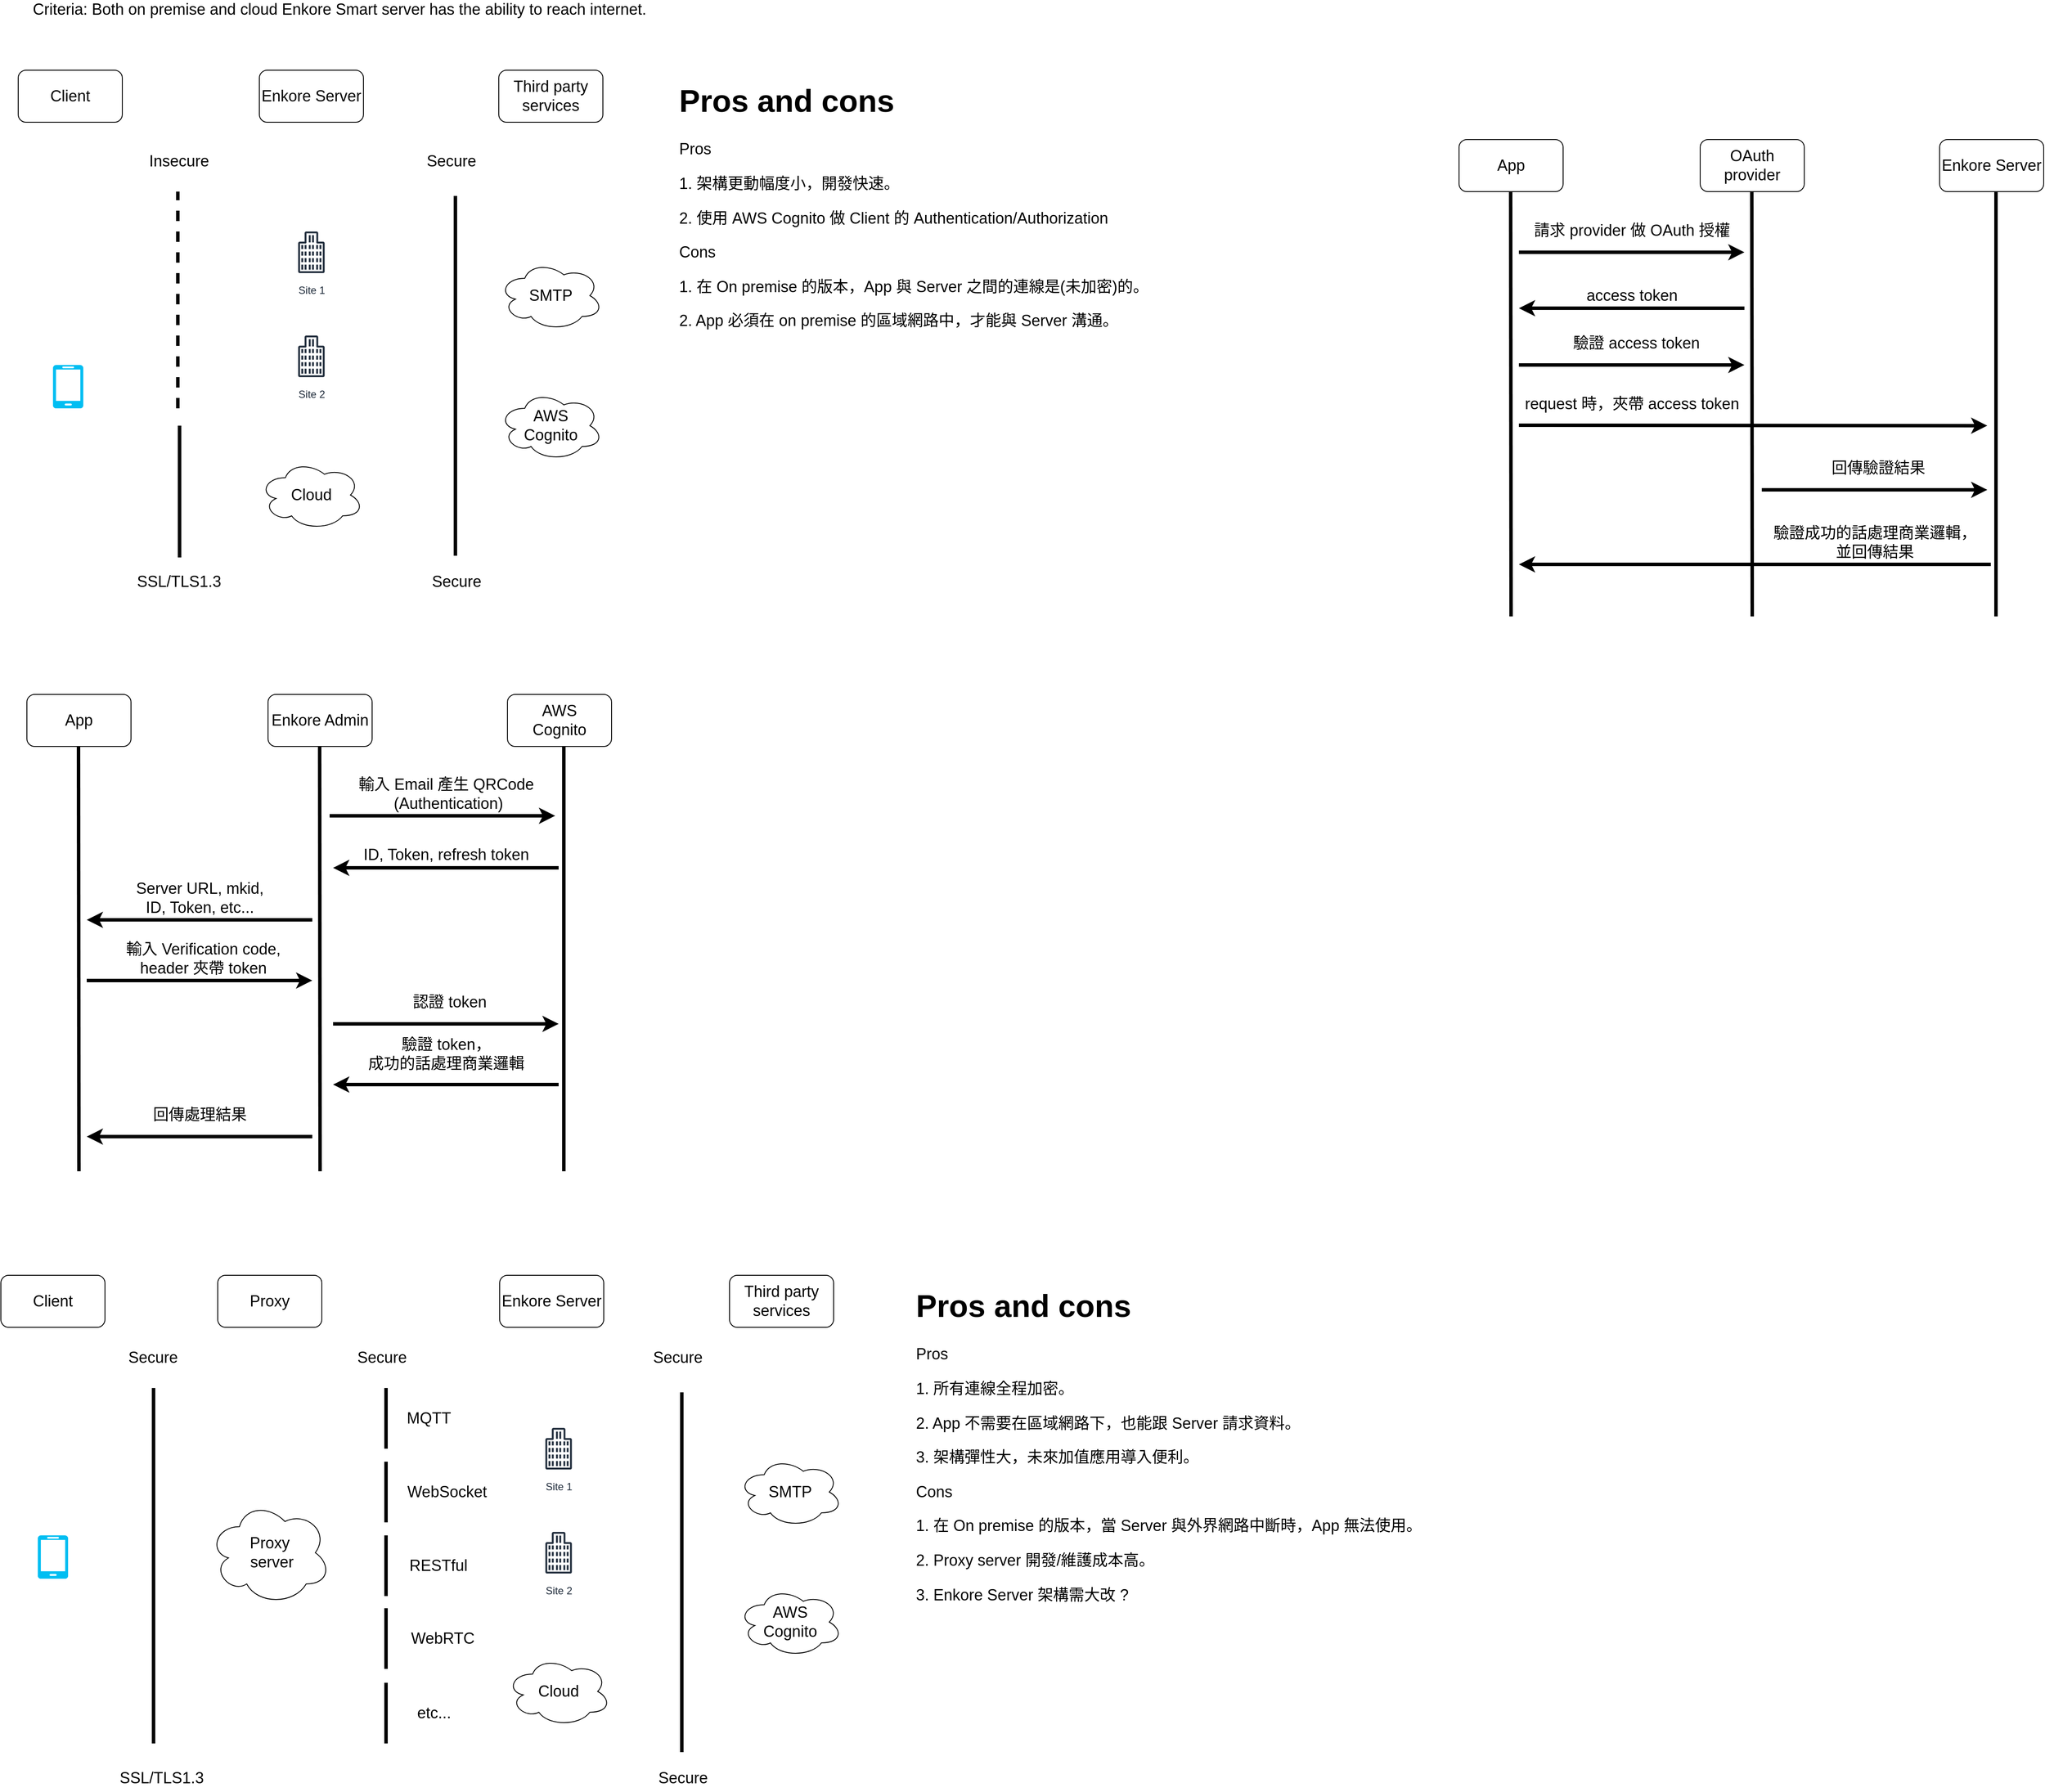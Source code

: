 <mxfile version="15.8.6" type="github">
  <diagram id="zAV_eZDouLZWu_ihv0Mf" name="Page-1">
    <mxGraphModel dx="1426" dy="685" grid="1" gridSize="10" guides="1" tooltips="1" connect="1" arrows="1" fold="1" page="1" pageScale="1" pageWidth="827" pageHeight="1169" math="0" shadow="0">
      <root>
        <mxCell id="0" />
        <mxCell id="1" parent="0" />
        <mxCell id="PgV6RyHVGMir6iEWmVkU-1" value="&lt;font style=&quot;font-size: 18px&quot;&gt;Criteria: Both on premise and cloud Enkore Smart server has the ability to reach internet.&lt;/font&gt;" style="text;html=1;align=center;verticalAlign=middle;resizable=0;points=[];autosize=1;strokeColor=none;fillColor=none;" parent="1" vertex="1">
          <mxGeometry x="80" y="40" width="720" height="20" as="geometry" />
        </mxCell>
        <mxCell id="PgV6RyHVGMir6iEWmVkU-3" value="" style="verticalLabelPosition=bottom;html=1;verticalAlign=top;align=center;strokeColor=none;fillColor=#00BEF2;shape=mxgraph.azure.mobile;pointerEvents=1;fontSize=18;" parent="1" vertex="1">
          <mxGeometry x="110" y="460" width="35" height="50" as="geometry" />
        </mxCell>
        <mxCell id="PgV6RyHVGMir6iEWmVkU-5" value="Site 1&lt;br&gt;" style="sketch=0;outlineConnect=0;fontColor=#232F3E;gradientColor=none;strokeColor=#232F3E;fillColor=#ffffff;dashed=0;verticalLabelPosition=bottom;verticalAlign=top;align=center;html=1;fontSize=12;fontStyle=0;aspect=fixed;shape=mxgraph.aws4.resourceIcon;resIcon=mxgraph.aws4.office_building;" parent="1" vertex="1">
          <mxGeometry x="378" y="300" width="60" height="60" as="geometry" />
        </mxCell>
        <mxCell id="PgV6RyHVGMir6iEWmVkU-6" value="Site 2" style="sketch=0;outlineConnect=0;fontColor=#232F3E;gradientColor=none;strokeColor=#232F3E;fillColor=#ffffff;dashed=0;verticalLabelPosition=bottom;verticalAlign=top;align=center;html=1;fontSize=12;fontStyle=0;aspect=fixed;shape=mxgraph.aws4.resourceIcon;resIcon=mxgraph.aws4.office_building;" parent="1" vertex="1">
          <mxGeometry x="378" y="420" width="60" height="60" as="geometry" />
        </mxCell>
        <mxCell id="PgV6RyHVGMir6iEWmVkU-9" value="Cloud" style="ellipse;shape=cloud;whiteSpace=wrap;html=1;fontSize=18;" parent="1" vertex="1">
          <mxGeometry x="348" y="570" width="120" height="80" as="geometry" />
        </mxCell>
        <mxCell id="PgV6RyHVGMir6iEWmVkU-10" value="SMTP" style="ellipse;shape=cloud;whiteSpace=wrap;html=1;fontSize=18;" parent="1" vertex="1">
          <mxGeometry x="624" y="340" width="120" height="80" as="geometry" />
        </mxCell>
        <mxCell id="PgV6RyHVGMir6iEWmVkU-11" value="AWS&lt;br&gt;Cognito" style="ellipse;shape=cloud;whiteSpace=wrap;html=1;fontSize=18;" parent="1" vertex="1">
          <mxGeometry x="624" y="490" width="120" height="80" as="geometry" />
        </mxCell>
        <mxCell id="PgV6RyHVGMir6iEWmVkU-12" value="" style="endArrow=none;dashed=1;html=1;rounded=0;fontSize=18;strokeWidth=4;" parent="1" edge="1">
          <mxGeometry width="50" height="50" relative="1" as="geometry">
            <mxPoint x="254" y="510" as="sourcePoint" />
            <mxPoint x="254" y="260" as="targetPoint" />
          </mxGeometry>
        </mxCell>
        <mxCell id="PgV6RyHVGMir6iEWmVkU-13" value="" style="endArrow=none;html=1;rounded=0;fontSize=18;strokeWidth=4;" parent="1" edge="1">
          <mxGeometry width="50" height="50" relative="1" as="geometry">
            <mxPoint x="574" y="680" as="sourcePoint" />
            <mxPoint x="574" y="265" as="targetPoint" />
          </mxGeometry>
        </mxCell>
        <mxCell id="PgV6RyHVGMir6iEWmVkU-22" value="" style="endArrow=none;html=1;rounded=0;fontSize=18;strokeWidth=4;" parent="1" edge="1">
          <mxGeometry width="50" height="50" relative="1" as="geometry">
            <mxPoint x="226" y="2050" as="sourcePoint" />
            <mxPoint x="226" y="1640" as="targetPoint" />
            <Array as="points">
              <mxPoint x="226" y="1742" />
            </Array>
          </mxGeometry>
        </mxCell>
        <mxCell id="PgV6RyHVGMir6iEWmVkU-23" value="SSL/TLS1.3" style="text;html=1;align=center;verticalAlign=middle;resizable=0;points=[];autosize=1;strokeColor=none;fillColor=none;fontSize=18;" parent="1" vertex="1">
          <mxGeometry x="180" y="2075" width="110" height="30" as="geometry" />
        </mxCell>
        <mxCell id="PgV6RyHVGMir6iEWmVkU-24" value="Insecure" style="text;html=1;align=center;verticalAlign=middle;resizable=0;points=[];autosize=1;strokeColor=none;fillColor=none;fontSize=18;" parent="1" vertex="1">
          <mxGeometry x="215" y="210" width="80" height="30" as="geometry" />
        </mxCell>
        <mxCell id="PgV6RyHVGMir6iEWmVkU-25" value="Secure" style="text;html=1;align=center;verticalAlign=middle;resizable=0;points=[];autosize=1;strokeColor=none;fillColor=none;fontSize=18;" parent="1" vertex="1">
          <mxGeometry x="534" y="210" width="70" height="30" as="geometry" />
        </mxCell>
        <mxCell id="PgV6RyHVGMir6iEWmVkU-26" value="Secure" style="text;html=1;align=center;verticalAlign=middle;resizable=0;points=[];autosize=1;strokeColor=none;fillColor=none;fontSize=18;" parent="1" vertex="1">
          <mxGeometry x="540" y="695" width="70" height="30" as="geometry" />
        </mxCell>
        <mxCell id="PgV6RyHVGMir6iEWmVkU-28" value="Client" style="rounded=1;whiteSpace=wrap;html=1;fontSize=18;" parent="1" vertex="1">
          <mxGeometry x="70" y="120" width="120" height="60" as="geometry" />
        </mxCell>
        <mxCell id="PgV6RyHVGMir6iEWmVkU-29" value="Enkore Server" style="rounded=1;whiteSpace=wrap;html=1;fontSize=18;" parent="1" vertex="1">
          <mxGeometry x="348" y="120" width="120" height="60" as="geometry" />
        </mxCell>
        <mxCell id="PgV6RyHVGMir6iEWmVkU-30" value="Third party services" style="rounded=1;whiteSpace=wrap;html=1;fontSize=18;" parent="1" vertex="1">
          <mxGeometry x="624" y="120" width="120" height="60" as="geometry" />
        </mxCell>
        <mxCell id="PgV6RyHVGMir6iEWmVkU-31" value="Client" style="rounded=1;whiteSpace=wrap;html=1;fontSize=18;" parent="1" vertex="1">
          <mxGeometry x="50" y="1510" width="120" height="60" as="geometry" />
        </mxCell>
        <mxCell id="PgV6RyHVGMir6iEWmVkU-32" value="Enkore Server" style="rounded=1;whiteSpace=wrap;html=1;fontSize=18;" parent="1" vertex="1">
          <mxGeometry x="625" y="1510" width="120" height="60" as="geometry" />
        </mxCell>
        <mxCell id="PgV6RyHVGMir6iEWmVkU-33" value="Third party services" style="rounded=1;whiteSpace=wrap;html=1;fontSize=18;" parent="1" vertex="1">
          <mxGeometry x="890" y="1510" width="120" height="60" as="geometry" />
        </mxCell>
        <mxCell id="PgV6RyHVGMir6iEWmVkU-34" value="Proxy" style="rounded=1;whiteSpace=wrap;html=1;fontSize=18;" parent="1" vertex="1">
          <mxGeometry x="300" y="1510" width="120" height="60" as="geometry" />
        </mxCell>
        <mxCell id="PgV6RyHVGMir6iEWmVkU-35" value="" style="endArrow=none;html=1;rounded=0;fontSize=18;strokeWidth=4;" parent="1" edge="1">
          <mxGeometry width="50" height="50" relative="1" as="geometry">
            <mxPoint x="835" y="2060" as="sourcePoint" />
            <mxPoint x="835" y="1645" as="targetPoint" />
          </mxGeometry>
        </mxCell>
        <mxCell id="PgV6RyHVGMir6iEWmVkU-36" value="Secure" style="text;html=1;align=center;verticalAlign=middle;resizable=0;points=[];autosize=1;strokeColor=none;fillColor=none;fontSize=18;" parent="1" vertex="1">
          <mxGeometry x="795" y="1590" width="70" height="30" as="geometry" />
        </mxCell>
        <mxCell id="PgV6RyHVGMir6iEWmVkU-37" value="Secure" style="text;html=1;align=center;verticalAlign=middle;resizable=0;points=[];autosize=1;strokeColor=none;fillColor=none;fontSize=18;" parent="1" vertex="1">
          <mxGeometry x="801" y="2075" width="70" height="30" as="geometry" />
        </mxCell>
        <mxCell id="PgV6RyHVGMir6iEWmVkU-38" value="" style="endArrow=none;html=1;rounded=0;fontSize=18;strokeWidth=4;" parent="1" edge="1">
          <mxGeometry width="50" height="50" relative="1" as="geometry">
            <mxPoint x="256" y="682" as="sourcePoint" />
            <mxPoint x="256" y="530" as="targetPoint" />
            <Array as="points">
              <mxPoint x="256" y="632" />
            </Array>
          </mxGeometry>
        </mxCell>
        <mxCell id="PgV6RyHVGMir6iEWmVkU-39" value="SSL/TLS1.3" style="text;html=1;align=center;verticalAlign=middle;resizable=0;points=[];autosize=1;strokeColor=none;fillColor=none;fontSize=18;" parent="1" vertex="1">
          <mxGeometry x="200" y="695" width="110" height="30" as="geometry" />
        </mxCell>
        <mxCell id="PgV6RyHVGMir6iEWmVkU-40" value="Site 1&lt;br&gt;" style="sketch=0;outlineConnect=0;fontColor=#232F3E;gradientColor=none;strokeColor=#232F3E;fillColor=#ffffff;dashed=0;verticalLabelPosition=bottom;verticalAlign=top;align=center;html=1;fontSize=12;fontStyle=0;aspect=fixed;shape=mxgraph.aws4.resourceIcon;resIcon=mxgraph.aws4.office_building;" parent="1" vertex="1">
          <mxGeometry x="663" y="1680" width="60" height="60" as="geometry" />
        </mxCell>
        <mxCell id="PgV6RyHVGMir6iEWmVkU-41" value="Site 2" style="sketch=0;outlineConnect=0;fontColor=#232F3E;gradientColor=none;strokeColor=#232F3E;fillColor=#ffffff;dashed=0;verticalLabelPosition=bottom;verticalAlign=top;align=center;html=1;fontSize=12;fontStyle=0;aspect=fixed;shape=mxgraph.aws4.resourceIcon;resIcon=mxgraph.aws4.office_building;" parent="1" vertex="1">
          <mxGeometry x="663" y="1800" width="60" height="60" as="geometry" />
        </mxCell>
        <mxCell id="PgV6RyHVGMir6iEWmVkU-42" value="Cloud" style="ellipse;shape=cloud;whiteSpace=wrap;html=1;fontSize=18;" parent="1" vertex="1">
          <mxGeometry x="633" y="1950" width="120" height="80" as="geometry" />
        </mxCell>
        <mxCell id="PgV6RyHVGMir6iEWmVkU-43" value="SMTP" style="ellipse;shape=cloud;whiteSpace=wrap;html=1;fontSize=18;" parent="1" vertex="1">
          <mxGeometry x="900" y="1720" width="120" height="80" as="geometry" />
        </mxCell>
        <mxCell id="PgV6RyHVGMir6iEWmVkU-44" value="AWS&lt;br&gt;Cognito" style="ellipse;shape=cloud;whiteSpace=wrap;html=1;fontSize=18;" parent="1" vertex="1">
          <mxGeometry x="900" y="1870" width="120" height="80" as="geometry" />
        </mxCell>
        <mxCell id="PgV6RyHVGMir6iEWmVkU-45" value="Secure" style="text;html=1;align=center;verticalAlign=middle;resizable=0;points=[];autosize=1;strokeColor=none;fillColor=none;fontSize=18;" parent="1" vertex="1">
          <mxGeometry x="190" y="1590" width="70" height="30" as="geometry" />
        </mxCell>
        <mxCell id="PgV6RyHVGMir6iEWmVkU-46" value="" style="verticalLabelPosition=bottom;html=1;verticalAlign=top;align=center;strokeColor=none;fillColor=#00BEF2;shape=mxgraph.azure.mobile;pointerEvents=1;fontSize=18;" parent="1" vertex="1">
          <mxGeometry x="92.5" y="1810" width="35" height="50" as="geometry" />
        </mxCell>
        <mxCell id="PgV6RyHVGMir6iEWmVkU-47" value="Proxy&lt;br&gt;&amp;nbsp;server" style="ellipse;shape=cloud;whiteSpace=wrap;html=1;fontSize=18;" parent="1" vertex="1">
          <mxGeometry x="290" y="1770" width="140" height="120" as="geometry" />
        </mxCell>
        <mxCell id="PgV6RyHVGMir6iEWmVkU-48" value="&lt;h1&gt;Pros and cons&lt;/h1&gt;&lt;p&gt;Pros&lt;/p&gt;&lt;p&gt;1. 架構更動幅度小，開發快速。&lt;/p&gt;&lt;p&gt;2. 使用 AWS Cognito 做 Client 的 Authentication/Authorization&lt;/p&gt;&lt;p&gt;Cons&lt;/p&gt;&lt;p&gt;1. 在 On premise 的版本，App 與 Server 之間的連線是(未加密)的。&lt;/p&gt;&lt;p&gt;2. App 必須在 on premise 的區域網路中，才能與 Server 溝通。&lt;/p&gt;" style="text;html=1;strokeColor=none;fillColor=none;spacing=5;spacingTop=-20;whiteSpace=wrap;overflow=hidden;rounded=0;fontSize=18;" parent="1" vertex="1">
          <mxGeometry x="827" y="120" width="563" height="440" as="geometry" />
        </mxCell>
        <mxCell id="PgV6RyHVGMir6iEWmVkU-49" value="&lt;h1&gt;Pros and cons&lt;/h1&gt;&lt;p&gt;Pros&lt;/p&gt;&lt;p&gt;1. 所有連線全程加密。&lt;/p&gt;&lt;p&gt;2. App 不需要在區域網路下，也能跟 Server 請求資料。&lt;/p&gt;&lt;p&gt;3. 架構彈性大，未來加值應用導入便利。&lt;/p&gt;&lt;p&gt;Cons&lt;/p&gt;&lt;p&gt;1. 在 On premise 的版本，當 Server 與外界網路中斷時，App 無法使用。&lt;/p&gt;&lt;p&gt;2. Proxy server 開發/維護成本高。&lt;/p&gt;&lt;p&gt;3. Enkore Server 架構需大改 ?&lt;/p&gt;" style="text;html=1;strokeColor=none;fillColor=none;spacing=5;spacingTop=-20;whiteSpace=wrap;overflow=hidden;rounded=0;fontSize=18;" parent="1" vertex="1">
          <mxGeometry x="1100" y="1510" width="620" height="440" as="geometry" />
        </mxCell>
        <mxCell id="PgV6RyHVGMir6iEWmVkU-50" value="" style="endArrow=none;html=1;rounded=0;fontSize=18;strokeWidth=4;" parent="1" edge="1">
          <mxGeometry width="50" height="50" relative="1" as="geometry">
            <mxPoint x="494" y="1710" as="sourcePoint" />
            <mxPoint x="494" y="1640" as="targetPoint" />
            <Array as="points">
              <mxPoint x="494" y="1680" />
            </Array>
          </mxGeometry>
        </mxCell>
        <mxCell id="PgV6RyHVGMir6iEWmVkU-51" value="" style="endArrow=none;html=1;rounded=0;fontSize=18;strokeWidth=4;" parent="1" edge="1">
          <mxGeometry width="50" height="50" relative="1" as="geometry">
            <mxPoint x="494" y="1795" as="sourcePoint" />
            <mxPoint x="494" y="1725" as="targetPoint" />
            <Array as="points">
              <mxPoint x="494" y="1765" />
            </Array>
          </mxGeometry>
        </mxCell>
        <mxCell id="PgV6RyHVGMir6iEWmVkU-52" value="Secure" style="text;html=1;align=center;verticalAlign=middle;resizable=0;points=[];autosize=1;strokeColor=none;fillColor=none;fontSize=18;" parent="1" vertex="1">
          <mxGeometry x="454" y="1590" width="70" height="30" as="geometry" />
        </mxCell>
        <mxCell id="PgV6RyHVGMir6iEWmVkU-53" value="MQTT" style="text;html=1;align=center;verticalAlign=middle;resizable=0;points=[];autosize=1;strokeColor=none;fillColor=none;fontSize=18;" parent="1" vertex="1">
          <mxGeometry x="508" y="1660" width="70" height="30" as="geometry" />
        </mxCell>
        <mxCell id="PgV6RyHVGMir6iEWmVkU-54" value="WebSocket" style="text;html=1;align=center;verticalAlign=middle;resizable=0;points=[];autosize=1;strokeColor=none;fillColor=none;fontSize=18;" parent="1" vertex="1">
          <mxGeometry x="509" y="1745" width="110" height="30" as="geometry" />
        </mxCell>
        <mxCell id="PgV6RyHVGMir6iEWmVkU-55" value="" style="endArrow=none;html=1;rounded=0;fontSize=18;strokeWidth=4;" parent="1" edge="1">
          <mxGeometry width="50" height="50" relative="1" as="geometry">
            <mxPoint x="494" y="1880" as="sourcePoint" />
            <mxPoint x="494" y="1810" as="targetPoint" />
            <Array as="points">
              <mxPoint x="494" y="1850" />
            </Array>
          </mxGeometry>
        </mxCell>
        <mxCell id="PgV6RyHVGMir6iEWmVkU-56" value="" style="endArrow=none;html=1;rounded=0;fontSize=18;strokeWidth=4;" parent="1" edge="1">
          <mxGeometry width="50" height="50" relative="1" as="geometry">
            <mxPoint x="494" y="1964" as="sourcePoint" />
            <mxPoint x="494" y="1894" as="targetPoint" />
            <Array as="points">
              <mxPoint x="494" y="1934" />
            </Array>
          </mxGeometry>
        </mxCell>
        <mxCell id="PgV6RyHVGMir6iEWmVkU-57" value="RESTful" style="text;html=1;align=center;verticalAlign=middle;resizable=0;points=[];autosize=1;strokeColor=none;fillColor=none;fontSize=18;" parent="1" vertex="1">
          <mxGeometry x="514" y="1830" width="80" height="30" as="geometry" />
        </mxCell>
        <mxCell id="PgV6RyHVGMir6iEWmVkU-58" value="WebRTC" style="text;html=1;align=center;verticalAlign=middle;resizable=0;points=[];autosize=1;strokeColor=none;fillColor=none;fontSize=18;" parent="1" vertex="1">
          <mxGeometry x="514" y="1914" width="90" height="30" as="geometry" />
        </mxCell>
        <mxCell id="PgV6RyHVGMir6iEWmVkU-59" value="" style="endArrow=none;html=1;rounded=0;fontSize=18;strokeWidth=4;" parent="1" edge="1">
          <mxGeometry width="50" height="50" relative="1" as="geometry">
            <mxPoint x="494" y="2050" as="sourcePoint" />
            <mxPoint x="494" y="1980" as="targetPoint" />
            <Array as="points">
              <mxPoint x="494" y="2020" />
            </Array>
          </mxGeometry>
        </mxCell>
        <mxCell id="PgV6RyHVGMir6iEWmVkU-60" value="etc..." style="text;html=1;align=center;verticalAlign=middle;resizable=0;points=[];autosize=1;strokeColor=none;fillColor=none;fontSize=18;" parent="1" vertex="1">
          <mxGeometry x="524" y="2000" width="50" height="30" as="geometry" />
        </mxCell>
        <mxCell id="PgV6RyHVGMir6iEWmVkU-61" value="App" style="rounded=1;whiteSpace=wrap;html=1;fontSize=18;" parent="1" vertex="1">
          <mxGeometry x="80" y="840" width="120" height="60" as="geometry" />
        </mxCell>
        <mxCell id="PgV6RyHVGMir6iEWmVkU-62" value="Enkore Admin" style="rounded=1;whiteSpace=wrap;html=1;fontSize=18;" parent="1" vertex="1">
          <mxGeometry x="358" y="840" width="120" height="60" as="geometry" />
        </mxCell>
        <mxCell id="PgV6RyHVGMir6iEWmVkU-63" value="AWS&lt;br&gt;Cognito" style="rounded=1;whiteSpace=wrap;html=1;fontSize=18;" parent="1" vertex="1">
          <mxGeometry x="634" y="840" width="120" height="60" as="geometry" />
        </mxCell>
        <mxCell id="PgV6RyHVGMir6iEWmVkU-65" value="" style="endArrow=none;html=1;rounded=0;fontSize=18;strokeWidth=4;" parent="1" edge="1">
          <mxGeometry width="50" height="50" relative="1" as="geometry">
            <mxPoint x="699" y="1390" as="sourcePoint" />
            <mxPoint x="699" y="900" as="targetPoint" />
          </mxGeometry>
        </mxCell>
        <mxCell id="PgV6RyHVGMir6iEWmVkU-66" value="" style="endArrow=none;html=1;rounded=0;fontSize=18;strokeWidth=4;" parent="1" edge="1">
          <mxGeometry width="50" height="50" relative="1" as="geometry">
            <mxPoint x="418" y="1390" as="sourcePoint" />
            <mxPoint x="417.5" y="900" as="targetPoint" />
          </mxGeometry>
        </mxCell>
        <mxCell id="PgV6RyHVGMir6iEWmVkU-67" value="" style="endArrow=none;html=1;rounded=0;fontSize=18;strokeWidth=4;" parent="1" edge="1">
          <mxGeometry width="50" height="50" relative="1" as="geometry">
            <mxPoint x="140" y="1390" as="sourcePoint" />
            <mxPoint x="139.5" y="900" as="targetPoint" />
          </mxGeometry>
        </mxCell>
        <mxCell id="PgV6RyHVGMir6iEWmVkU-68" value="" style="endArrow=classic;html=1;rounded=0;fontSize=18;strokeWidth=4;" parent="1" edge="1">
          <mxGeometry width="50" height="50" relative="1" as="geometry">
            <mxPoint x="429" y="980" as="sourcePoint" />
            <mxPoint x="689" y="980" as="targetPoint" />
          </mxGeometry>
        </mxCell>
        <mxCell id="PgV6RyHVGMir6iEWmVkU-69" value="輸入 Email 產生 QRCode&lt;br&gt;&amp;nbsp;(Authentication)" style="text;html=1;align=center;verticalAlign=middle;resizable=0;points=[];autosize=1;strokeColor=none;fillColor=none;fontSize=18;" parent="1" vertex="1">
          <mxGeometry x="453" y="930" width="220" height="50" as="geometry" />
        </mxCell>
        <mxCell id="PgV6RyHVGMir6iEWmVkU-70" value="" style="endArrow=classic;html=1;rounded=0;fontSize=18;strokeWidth=4;" parent="1" edge="1">
          <mxGeometry width="50" height="50" relative="1" as="geometry">
            <mxPoint x="693" y="1040" as="sourcePoint" />
            <mxPoint x="433" y="1040" as="targetPoint" />
          </mxGeometry>
        </mxCell>
        <mxCell id="PgV6RyHVGMir6iEWmVkU-71" value="ID, Token, refresh token" style="text;html=1;align=center;verticalAlign=middle;resizable=0;points=[];autosize=1;strokeColor=none;fillColor=none;fontSize=18;" parent="1" vertex="1">
          <mxGeometry x="458" y="1010" width="210" height="30" as="geometry" />
        </mxCell>
        <mxCell id="PgV6RyHVGMir6iEWmVkU-72" value="" style="endArrow=classic;html=1;rounded=0;fontSize=18;strokeWidth=4;" parent="1" edge="1">
          <mxGeometry width="50" height="50" relative="1" as="geometry">
            <mxPoint x="409" y="1100" as="sourcePoint" />
            <mxPoint x="149" y="1100" as="targetPoint" />
          </mxGeometry>
        </mxCell>
        <mxCell id="PgV6RyHVGMir6iEWmVkU-73" value="Server URL, mkid,&lt;br&gt;ID, Token, etc..." style="text;html=1;align=center;verticalAlign=middle;resizable=0;points=[];autosize=1;strokeColor=none;fillColor=none;fontSize=18;" parent="1" vertex="1">
          <mxGeometry x="199" y="1050" width="160" height="50" as="geometry" />
        </mxCell>
        <mxCell id="PgV6RyHVGMir6iEWmVkU-74" value="" style="endArrow=classic;html=1;rounded=0;fontSize=18;strokeWidth=4;" parent="1" edge="1">
          <mxGeometry width="50" height="50" relative="1" as="geometry">
            <mxPoint x="149" y="1170" as="sourcePoint" />
            <mxPoint x="409" y="1170" as="targetPoint" />
          </mxGeometry>
        </mxCell>
        <mxCell id="PgV6RyHVGMir6iEWmVkU-75" value="輸入 Verification code, &lt;br&gt;header 夾帶 token" style="text;html=1;align=center;verticalAlign=middle;resizable=0;points=[];autosize=1;strokeColor=none;fillColor=none;fontSize=18;" parent="1" vertex="1">
          <mxGeometry x="188" y="1120" width="190" height="50" as="geometry" />
        </mxCell>
        <mxCell id="PgV6RyHVGMir6iEWmVkU-76" value="" style="endArrow=classic;html=1;rounded=0;fontSize=18;strokeWidth=4;" parent="1" edge="1">
          <mxGeometry width="50" height="50" relative="1" as="geometry">
            <mxPoint x="433" y="1220" as="sourcePoint" />
            <mxPoint x="693" y="1220" as="targetPoint" />
          </mxGeometry>
        </mxCell>
        <mxCell id="PgV6RyHVGMir6iEWmVkU-77" value="認證 token" style="text;html=1;align=center;verticalAlign=middle;resizable=0;points=[];autosize=1;strokeColor=none;fillColor=none;fontSize=18;" parent="1" vertex="1">
          <mxGeometry x="517" y="1180" width="100" height="30" as="geometry" />
        </mxCell>
        <mxCell id="PgV6RyHVGMir6iEWmVkU-80" value="" style="endArrow=classic;html=1;rounded=0;fontSize=18;strokeWidth=4;" parent="1" edge="1">
          <mxGeometry width="50" height="50" relative="1" as="geometry">
            <mxPoint x="693" y="1290" as="sourcePoint" />
            <mxPoint x="433" y="1290" as="targetPoint" />
          </mxGeometry>
        </mxCell>
        <mxCell id="PgV6RyHVGMir6iEWmVkU-81" value="驗證 token，&lt;br&gt;成功的話處理商業邏輯" style="text;html=1;align=center;verticalAlign=middle;resizable=0;points=[];autosize=1;strokeColor=none;fillColor=none;fontSize=18;" parent="1" vertex="1">
          <mxGeometry x="463" y="1230" width="200" height="50" as="geometry" />
        </mxCell>
        <mxCell id="PgV6RyHVGMir6iEWmVkU-82" value="" style="endArrow=classic;html=1;rounded=0;fontSize=18;strokeWidth=4;" parent="1" edge="1">
          <mxGeometry width="50" height="50" relative="1" as="geometry">
            <mxPoint x="409" y="1350" as="sourcePoint" />
            <mxPoint x="149" y="1350" as="targetPoint" />
          </mxGeometry>
        </mxCell>
        <mxCell id="PgV6RyHVGMir6iEWmVkU-83" value="回傳處理結果" style="text;html=1;align=center;verticalAlign=middle;resizable=0;points=[];autosize=1;strokeColor=none;fillColor=none;fontSize=18;" parent="1" vertex="1">
          <mxGeometry x="219" y="1310" width="120" height="30" as="geometry" />
        </mxCell>
        <mxCell id="oQoHLODPeGbECqvfVEf5-17" value="App" style="rounded=1;whiteSpace=wrap;html=1;fontSize=18;" vertex="1" parent="1">
          <mxGeometry x="1731" y="200" width="120" height="60" as="geometry" />
        </mxCell>
        <mxCell id="oQoHLODPeGbECqvfVEf5-18" value="OAuth provider" style="rounded=1;whiteSpace=wrap;html=1;fontSize=18;" vertex="1" parent="1">
          <mxGeometry x="2009" y="200" width="120" height="60" as="geometry" />
        </mxCell>
        <mxCell id="oQoHLODPeGbECqvfVEf5-19" value="Enkore Server" style="rounded=1;whiteSpace=wrap;html=1;fontSize=18;" vertex="1" parent="1">
          <mxGeometry x="2285" y="200" width="120" height="60" as="geometry" />
        </mxCell>
        <mxCell id="oQoHLODPeGbECqvfVEf5-20" value="" style="endArrow=none;html=1;rounded=0;fontSize=18;strokeWidth=4;" edge="1" parent="1">
          <mxGeometry width="50" height="50" relative="1" as="geometry">
            <mxPoint x="2350" y="750" as="sourcePoint" />
            <mxPoint x="2350" y="260" as="targetPoint" />
          </mxGeometry>
        </mxCell>
        <mxCell id="oQoHLODPeGbECqvfVEf5-21" value="" style="endArrow=none;html=1;rounded=0;fontSize=18;strokeWidth=4;" edge="1" parent="1">
          <mxGeometry width="50" height="50" relative="1" as="geometry">
            <mxPoint x="2069" y="750" as="sourcePoint" />
            <mxPoint x="2068.5" y="260" as="targetPoint" />
          </mxGeometry>
        </mxCell>
        <mxCell id="oQoHLODPeGbECqvfVEf5-22" value="" style="endArrow=none;html=1;rounded=0;fontSize=18;strokeWidth=4;" edge="1" parent="1">
          <mxGeometry width="50" height="50" relative="1" as="geometry">
            <mxPoint x="1791" y="750" as="sourcePoint" />
            <mxPoint x="1790.5" y="260" as="targetPoint" />
          </mxGeometry>
        </mxCell>
        <mxCell id="oQoHLODPeGbECqvfVEf5-23" value="" style="endArrow=classic;html=1;rounded=0;fontSize=18;strokeWidth=4;" edge="1" parent="1">
          <mxGeometry width="50" height="50" relative="1" as="geometry">
            <mxPoint x="1800" y="330" as="sourcePoint" />
            <mxPoint x="2060" y="330" as="targetPoint" />
          </mxGeometry>
        </mxCell>
        <mxCell id="oQoHLODPeGbECqvfVEf5-24" value="請求 provider 做 OAuth 授權" style="text;html=1;align=center;verticalAlign=middle;resizable=0;points=[];autosize=1;strokeColor=none;fillColor=none;fontSize=18;" vertex="1" parent="1">
          <mxGeometry x="1810" y="290" width="240" height="30" as="geometry" />
        </mxCell>
        <mxCell id="oQoHLODPeGbECqvfVEf5-25" value="" style="endArrow=classic;html=1;rounded=0;fontSize=18;strokeWidth=4;" edge="1" parent="1">
          <mxGeometry width="50" height="50" relative="1" as="geometry">
            <mxPoint x="2060" y="394.5" as="sourcePoint" />
            <mxPoint x="1800" y="394.5" as="targetPoint" />
          </mxGeometry>
        </mxCell>
        <mxCell id="oQoHLODPeGbECqvfVEf5-26" value="access token" style="text;html=1;align=center;verticalAlign=middle;resizable=0;points=[];autosize=1;strokeColor=none;fillColor=none;fontSize=18;" vertex="1" parent="1">
          <mxGeometry x="1870" y="364.5" width="120" height="30" as="geometry" />
        </mxCell>
        <mxCell id="oQoHLODPeGbECqvfVEf5-28" value="驗證 access token" style="text;html=1;align=center;verticalAlign=middle;resizable=0;points=[];autosize=1;strokeColor=none;fillColor=none;fontSize=18;" vertex="1" parent="1">
          <mxGeometry x="1855" y="420" width="160" height="30" as="geometry" />
        </mxCell>
        <mxCell id="oQoHLODPeGbECqvfVEf5-29" value="" style="endArrow=classic;html=1;rounded=0;fontSize=18;strokeWidth=4;" edge="1" parent="1">
          <mxGeometry width="50" height="50" relative="1" as="geometry">
            <mxPoint x="1800" y="529.5" as="sourcePoint" />
            <mxPoint x="2340" y="530" as="targetPoint" />
          </mxGeometry>
        </mxCell>
        <mxCell id="oQoHLODPeGbECqvfVEf5-30" value="request 時，夾帶 access token" style="text;html=1;align=center;verticalAlign=middle;resizable=0;points=[];autosize=1;strokeColor=none;fillColor=none;fontSize=18;" vertex="1" parent="1">
          <mxGeometry x="1800" y="490" width="260" height="30" as="geometry" />
        </mxCell>
        <mxCell id="oQoHLODPeGbECqvfVEf5-31" value="" style="endArrow=classic;html=1;rounded=0;fontSize=18;strokeWidth=4;" edge="1" parent="1">
          <mxGeometry width="50" height="50" relative="1" as="geometry">
            <mxPoint x="2080" y="604" as="sourcePoint" />
            <mxPoint x="2340" y="604" as="targetPoint" />
          </mxGeometry>
        </mxCell>
        <mxCell id="oQoHLODPeGbECqvfVEf5-32" value="回傳驗證結果" style="text;html=1;align=center;verticalAlign=middle;resizable=0;points=[];autosize=1;strokeColor=none;fillColor=none;fontSize=18;" vertex="1" parent="1">
          <mxGeometry x="2154" y="564" width="120" height="30" as="geometry" />
        </mxCell>
        <mxCell id="oQoHLODPeGbECqvfVEf5-33" value="" style="endArrow=classic;html=1;rounded=0;fontSize=18;strokeWidth=4;" edge="1" parent="1">
          <mxGeometry width="50" height="50" relative="1" as="geometry">
            <mxPoint x="2344" y="690" as="sourcePoint" />
            <mxPoint x="1800" y="690" as="targetPoint" />
          </mxGeometry>
        </mxCell>
        <mxCell id="oQoHLODPeGbECqvfVEf5-34" value="驗證成功的話處理商業邏輯，&lt;br&gt;並回傳結果" style="text;html=1;align=center;verticalAlign=middle;resizable=0;points=[];autosize=1;strokeColor=none;fillColor=none;fontSize=18;" vertex="1" parent="1">
          <mxGeometry x="2085" y="640" width="250" height="50" as="geometry" />
        </mxCell>
        <mxCell id="oQoHLODPeGbECqvfVEf5-37" value="" style="endArrow=classic;html=1;rounded=0;fontSize=18;strokeWidth=4;" edge="1" parent="1">
          <mxGeometry width="50" height="50" relative="1" as="geometry">
            <mxPoint x="1800" y="460" as="sourcePoint" />
            <mxPoint x="2060" y="460" as="targetPoint" />
          </mxGeometry>
        </mxCell>
      </root>
    </mxGraphModel>
  </diagram>
</mxfile>
